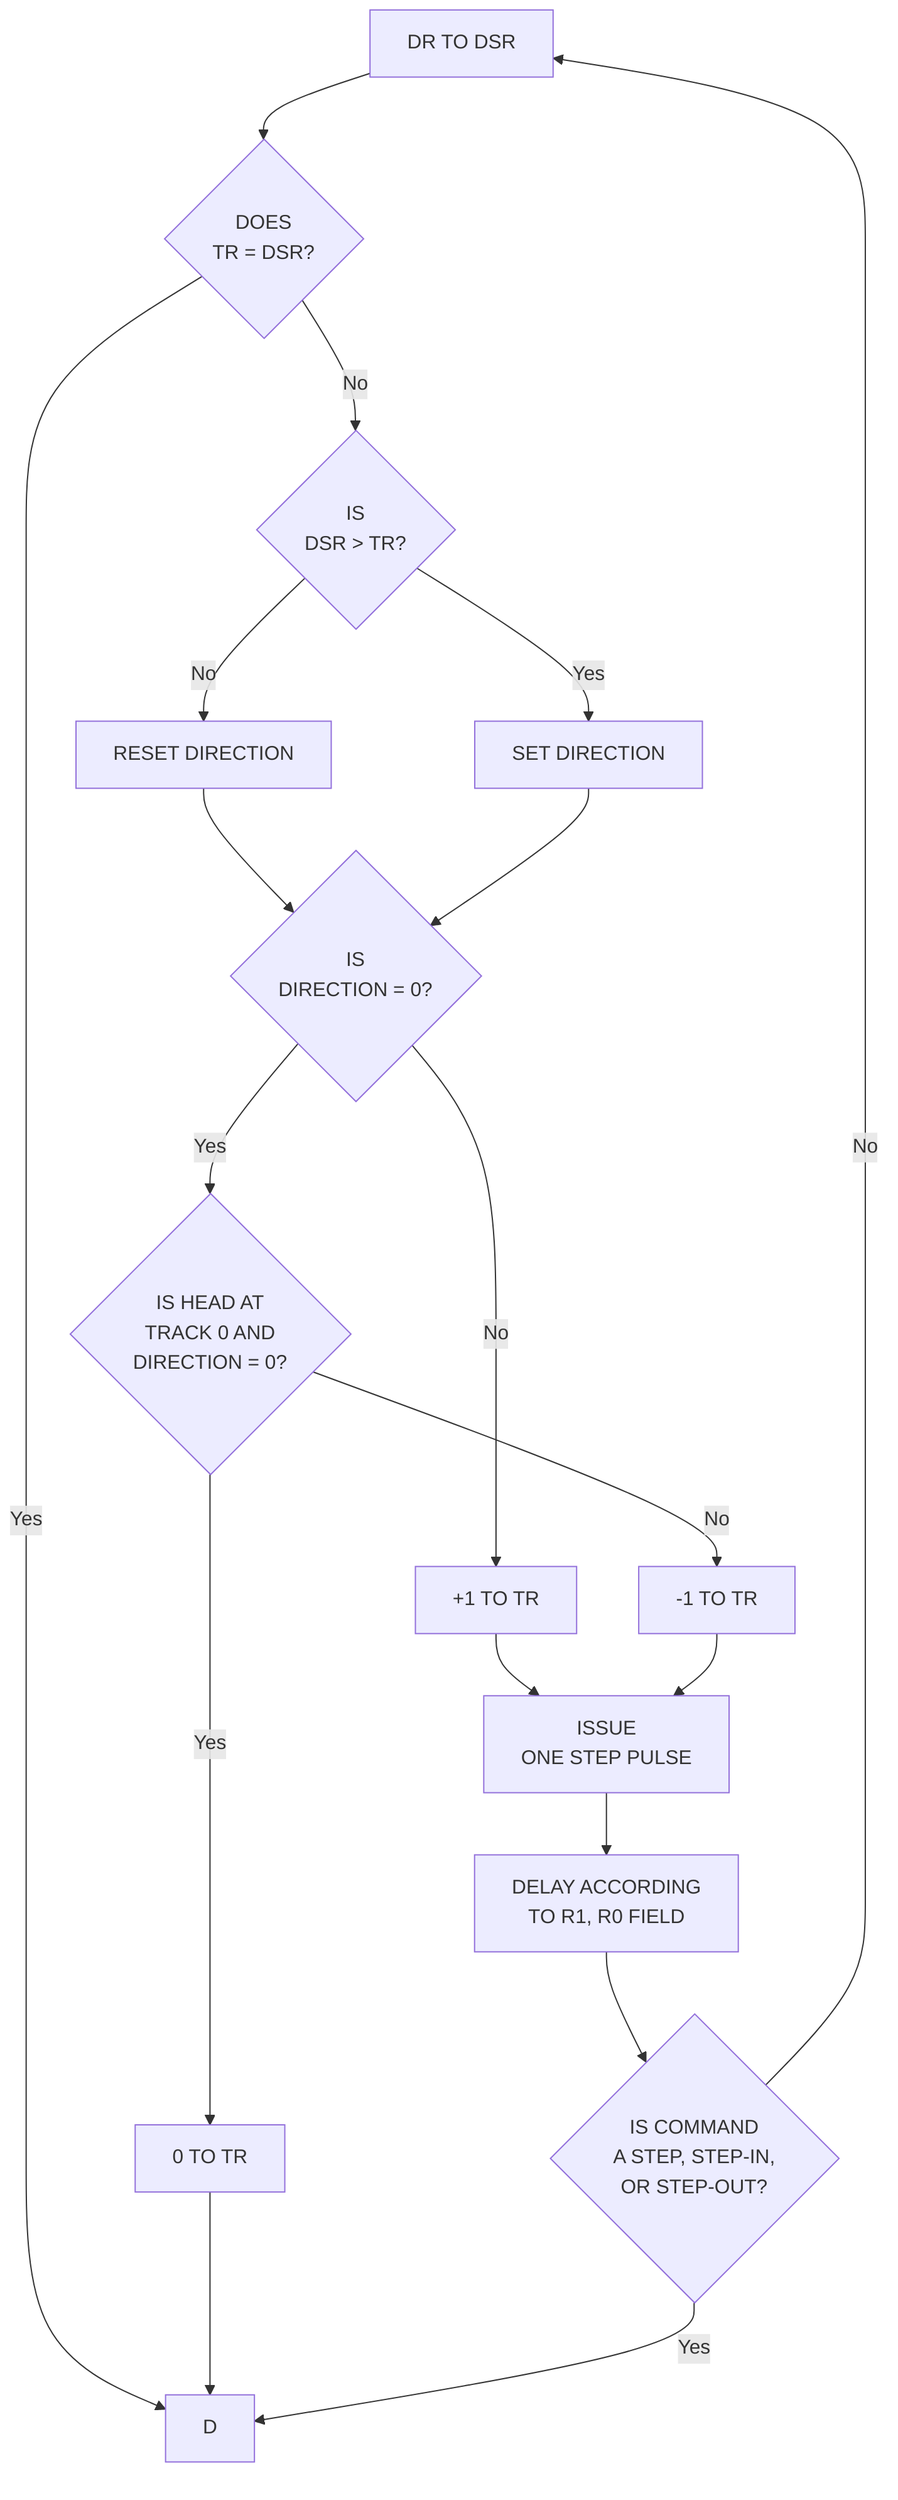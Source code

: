graph TD
    DR_TO_DSR[DR TO DSR] --> CHECK_TR_EQ_DSR{DOES<br/>TR = DSR?};
    CHECK_TR_EQ_DSR -- Yes --> D;

    CHECK_TR_EQ_DSR -- No --> CHECK_DSR_GT_TR{IS<br/>DSR > TR?};
    CHECK_DSR_GT_TR -- No --> RESET_DIR[RESET DIRECTION];
    CHECK_DSR_GT_TR -- Yes --> SET_DIR[SET DIRECTION];

    RESET_DIR --> CHECK_DIR_0{IS<br/>DIRECTION = 0?};
    SET_DIR --> CHECK_DIR_0;

    CHECK_DIR_0 -- No --> INC_TR[+1 TO TR];
    CHECK_DIR_0 -- Yes --> CHECK_AT_TRACK_0{IS HEAD AT<br/>TRACK 0 AND<br/>DIRECTION = 0?};
    CHECK_AT_TRACK_0 -- Yes --> ZERO_TO_TR[0 TO TR] --> D;
    CHECK_AT_TRACK_0 -- No --> DEC_TR[-1 TO TR];

    INC_TR --> ISSUE_STEP[ISSUE<br/>ONE STEP PULSE];
    DEC_TR --> ISSUE_STEP;
    ISSUE_STEP --> DELAY[DELAY ACCORDING<br/>TO R1, R0 FIELD];
    DELAY --> CHECK_CMD_STEP_TYPE{IS COMMAND<br/>A STEP, STEP-IN,<br/>OR STEP-OUT?};
    CHECK_CMD_STEP_TYPE -- Yes --> D;
    CHECK_CMD_STEP_TYPE -- No --> DR_TO_DSR;